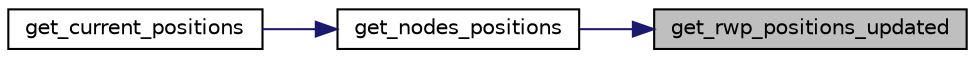 digraph "get_rwp_positions_updated"
{
 // LATEX_PDF_SIZE
  edge [fontname="Helvetica",fontsize="10",labelfontname="Helvetica",labelfontsize="10"];
  node [fontname="Helvetica",fontsize="10",shape=record];
  rankdir="RL";
  Node1 [label="get_rwp_positions_updated",height=0.2,width=0.4,color="black", fillcolor="grey75", style="filled", fontcolor="black",tooltip="Compute the positions of the nodes at a given time in case they are moving (intermediate positions)...."];
  Node1 -> Node2 [dir="back",color="midnightblue",fontsize="10",style="solid",fontname="Helvetica"];
  Node2 [label="get_nodes_positions",height=0.2,width=0.4,color="black", fillcolor="white", style="filled",URL="$omg_8h.html#a8d850b576c06277a993438bfd2a9c76c",tooltip=" "];
  Node2 -> Node3 [dir="back",color="midnightblue",fontsize="10",style="solid",fontname="Helvetica"];
  Node3 [label="get_current_positions",height=0.2,width=0.4,color="black", fillcolor="white", style="filled",URL="$omg_8h.html#a66111ecea1dd1a6241d4d44280fad165",tooltip="According to the mobility type, call the corresponding get_positions_updated... function in order to ..."];
}
